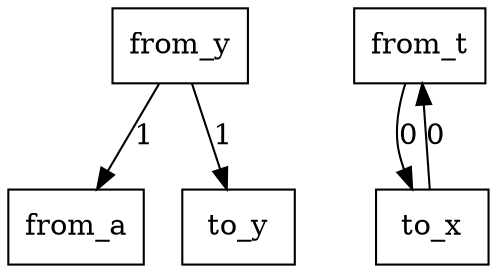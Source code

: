 digraph {
    graph [rankdir=TB
          ,bgcolor=transparent];
    node [shape=box
         ,fillcolor=white
         ,style=filled];
    0 [label=<from_a>];
    1 [label=<from_t>];
    2 [label=<from_y>];
    3 [label=<to_x>];
    4 [label=<to_y>];
    1 -> 3 [label=0];
    2 -> 0 [label=1];
    2 -> 4 [label=1];
    3 -> 1 [label=0];
}